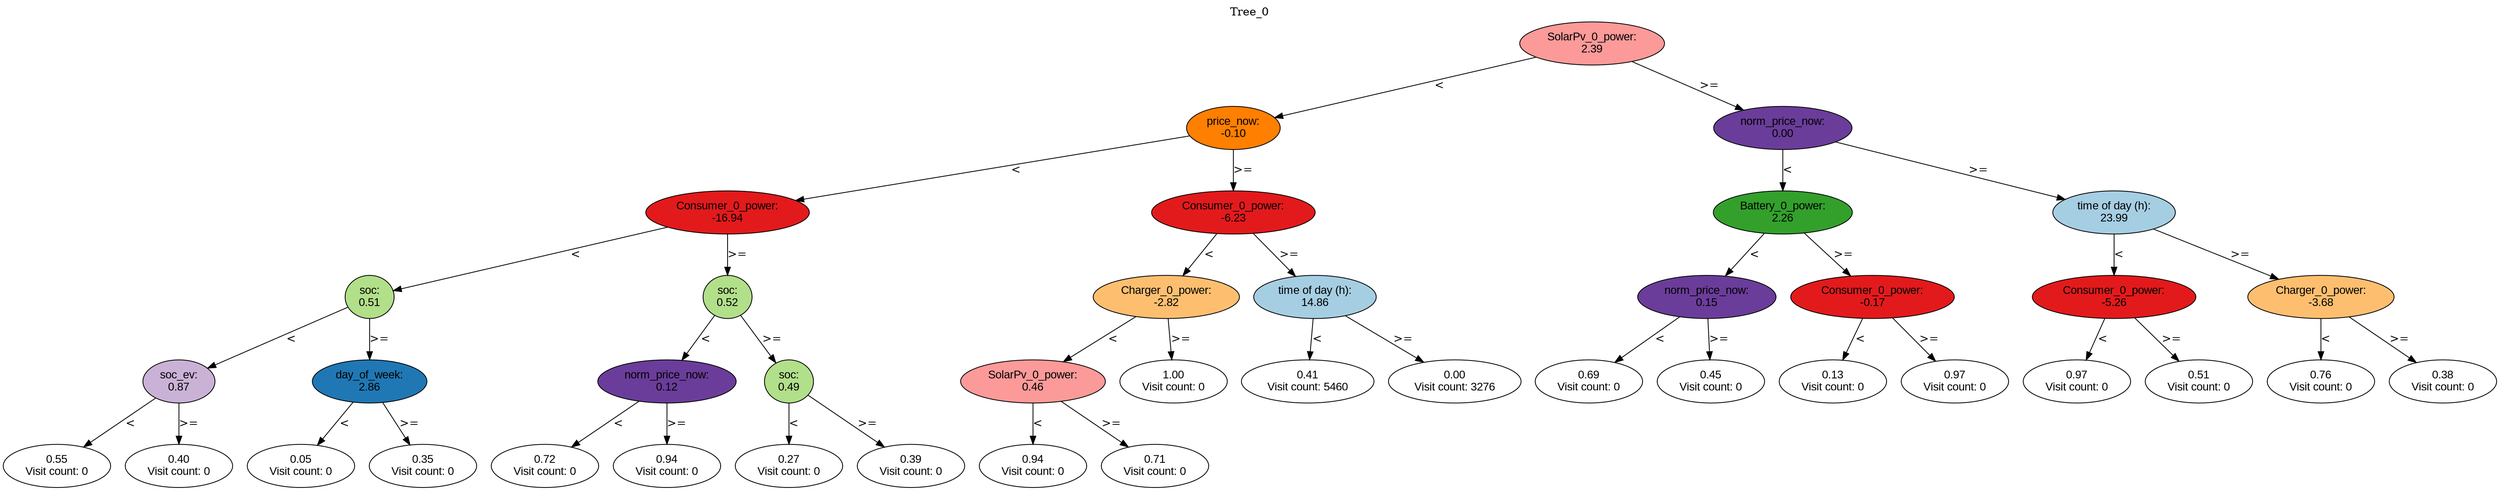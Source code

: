 digraph BST {
    node [fontname="Arial" style=filled colorscheme=paired12];
    0 [ label = "SolarPv_0_power:
2.39" fillcolor=5];
    1 [ label = "price_now:
-0.10" fillcolor=8];
    2 [ label = "Consumer_0_power:
-16.94" fillcolor=6];
    3 [ label = "soc:
0.51" fillcolor=3];
    4 [ label = "soc_ev:
0.87" fillcolor=9];
    5 [ label = "0.55
Visit count: 0" fillcolor=white];
    6 [ label = "0.40
Visit count: 0" fillcolor=white];
    7 [ label = "day_of_week:
2.86" fillcolor=2];
    8 [ label = "0.05
Visit count: 0" fillcolor=white];
    9 [ label = "0.35
Visit count: 0" fillcolor=white];
    10 [ label = "soc:
0.52" fillcolor=3];
    11 [ label = "norm_price_now:
0.12" fillcolor=10];
    12 [ label = "0.72
Visit count: 0" fillcolor=white];
    13 [ label = "0.94
Visit count: 0" fillcolor=white];
    14 [ label = "soc:
0.49" fillcolor=3];
    15 [ label = "0.27
Visit count: 0" fillcolor=white];
    16 [ label = "0.39
Visit count: 0" fillcolor=white];
    17 [ label = "Consumer_0_power:
-6.23" fillcolor=6];
    18 [ label = "Charger_0_power:
-2.82" fillcolor=7];
    19 [ label = "SolarPv_0_power:
0.46" fillcolor=5];
    20 [ label = "0.94
Visit count: 0" fillcolor=white];
    21 [ label = "0.71
Visit count: 0" fillcolor=white];
    22 [ label = "1.00
Visit count: 0" fillcolor=white];
    23 [ label = "time of day (h):
14.86" fillcolor=1];
    24 [ label = "0.41
Visit count: 5460" fillcolor=white];
    25 [ label = "0.00
Visit count: 3276" fillcolor=white];
    26 [ label = "norm_price_now:
0.00" fillcolor=10];
    27 [ label = "Battery_0_power:
2.26" fillcolor=4];
    28 [ label = "norm_price_now:
0.15" fillcolor=10];
    29 [ label = "0.69
Visit count: 0" fillcolor=white];
    30 [ label = "0.45
Visit count: 0" fillcolor=white];
    31 [ label = "Consumer_0_power:
-0.17" fillcolor=6];
    32 [ label = "0.13
Visit count: 0" fillcolor=white];
    33 [ label = "0.97
Visit count: 0" fillcolor=white];
    34 [ label = "time of day (h):
23.99" fillcolor=1];
    35 [ label = "Consumer_0_power:
-5.26" fillcolor=6];
    36 [ label = "0.97
Visit count: 0" fillcolor=white];
    37 [ label = "0.51
Visit count: 0" fillcolor=white];
    38 [ label = "Charger_0_power:
-3.68" fillcolor=7];
    39 [ label = "0.76
Visit count: 0" fillcolor=white];
    40 [ label = "0.38
Visit count: 0" fillcolor=white];

    0  -> 1[ label = "<"];
    0  -> 26[ label = ">="];
    1  -> 2[ label = "<"];
    1  -> 17[ label = ">="];
    2  -> 3[ label = "<"];
    2  -> 10[ label = ">="];
    3  -> 4[ label = "<"];
    3  -> 7[ label = ">="];
    4  -> 5[ label = "<"];
    4  -> 6[ label = ">="];
    7  -> 8[ label = "<"];
    7  -> 9[ label = ">="];
    10  -> 11[ label = "<"];
    10  -> 14[ label = ">="];
    11  -> 12[ label = "<"];
    11  -> 13[ label = ">="];
    14  -> 15[ label = "<"];
    14  -> 16[ label = ">="];
    17  -> 18[ label = "<"];
    17  -> 23[ label = ">="];
    18  -> 19[ label = "<"];
    18  -> 22[ label = ">="];
    19  -> 20[ label = "<"];
    19  -> 21[ label = ">="];
    23  -> 24[ label = "<"];
    23  -> 25[ label = ">="];
    26  -> 27[ label = "<"];
    26  -> 34[ label = ">="];
    27  -> 28[ label = "<"];
    27  -> 31[ label = ">="];
    28  -> 29[ label = "<"];
    28  -> 30[ label = ">="];
    31  -> 32[ label = "<"];
    31  -> 33[ label = ">="];
    34  -> 35[ label = "<"];
    34  -> 38[ label = ">="];
    35  -> 36[ label = "<"];
    35  -> 37[ label = ">="];
    38  -> 39[ label = "<"];
    38  -> 40[ label = ">="];

    labelloc="t";
    label="Tree_0";
}